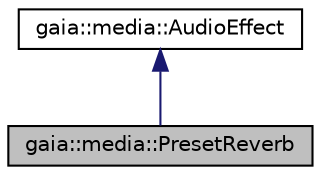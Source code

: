 digraph G
{
  edge [fontname="Helvetica",fontsize="10",labelfontname="Helvetica",labelfontsize="10"];
  node [fontname="Helvetica",fontsize="10",shape=record];
  Node1 [label="gaia::media::PresetReverb",height=0.2,width=0.4,color="black", fillcolor="grey75", style="filled" fontcolor="black"];
  Node2 -> Node1 [dir=back,color="midnightblue",fontsize="10",style="solid",fontname="Helvetica"];
  Node2 [label="gaia::media::AudioEffect",height=0.2,width=0.4,color="black", fillcolor="white", style="filled",URL="$da/d8d/classgaia_1_1media_1_1_audio_effect.html",tooltip="AudioEffect is the base class for controlling audio effects provided by the audio framework..."];
}
